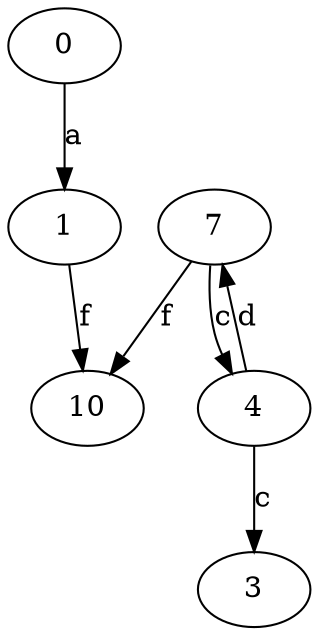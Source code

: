 strict digraph  {
0;
1;
3;
4;
7;
10;
0 -> 1  [label=a];
1 -> 10  [label=f];
4 -> 3  [label=c];
4 -> 7  [label=d];
7 -> 4  [label=c];
7 -> 10  [label=f];
}
